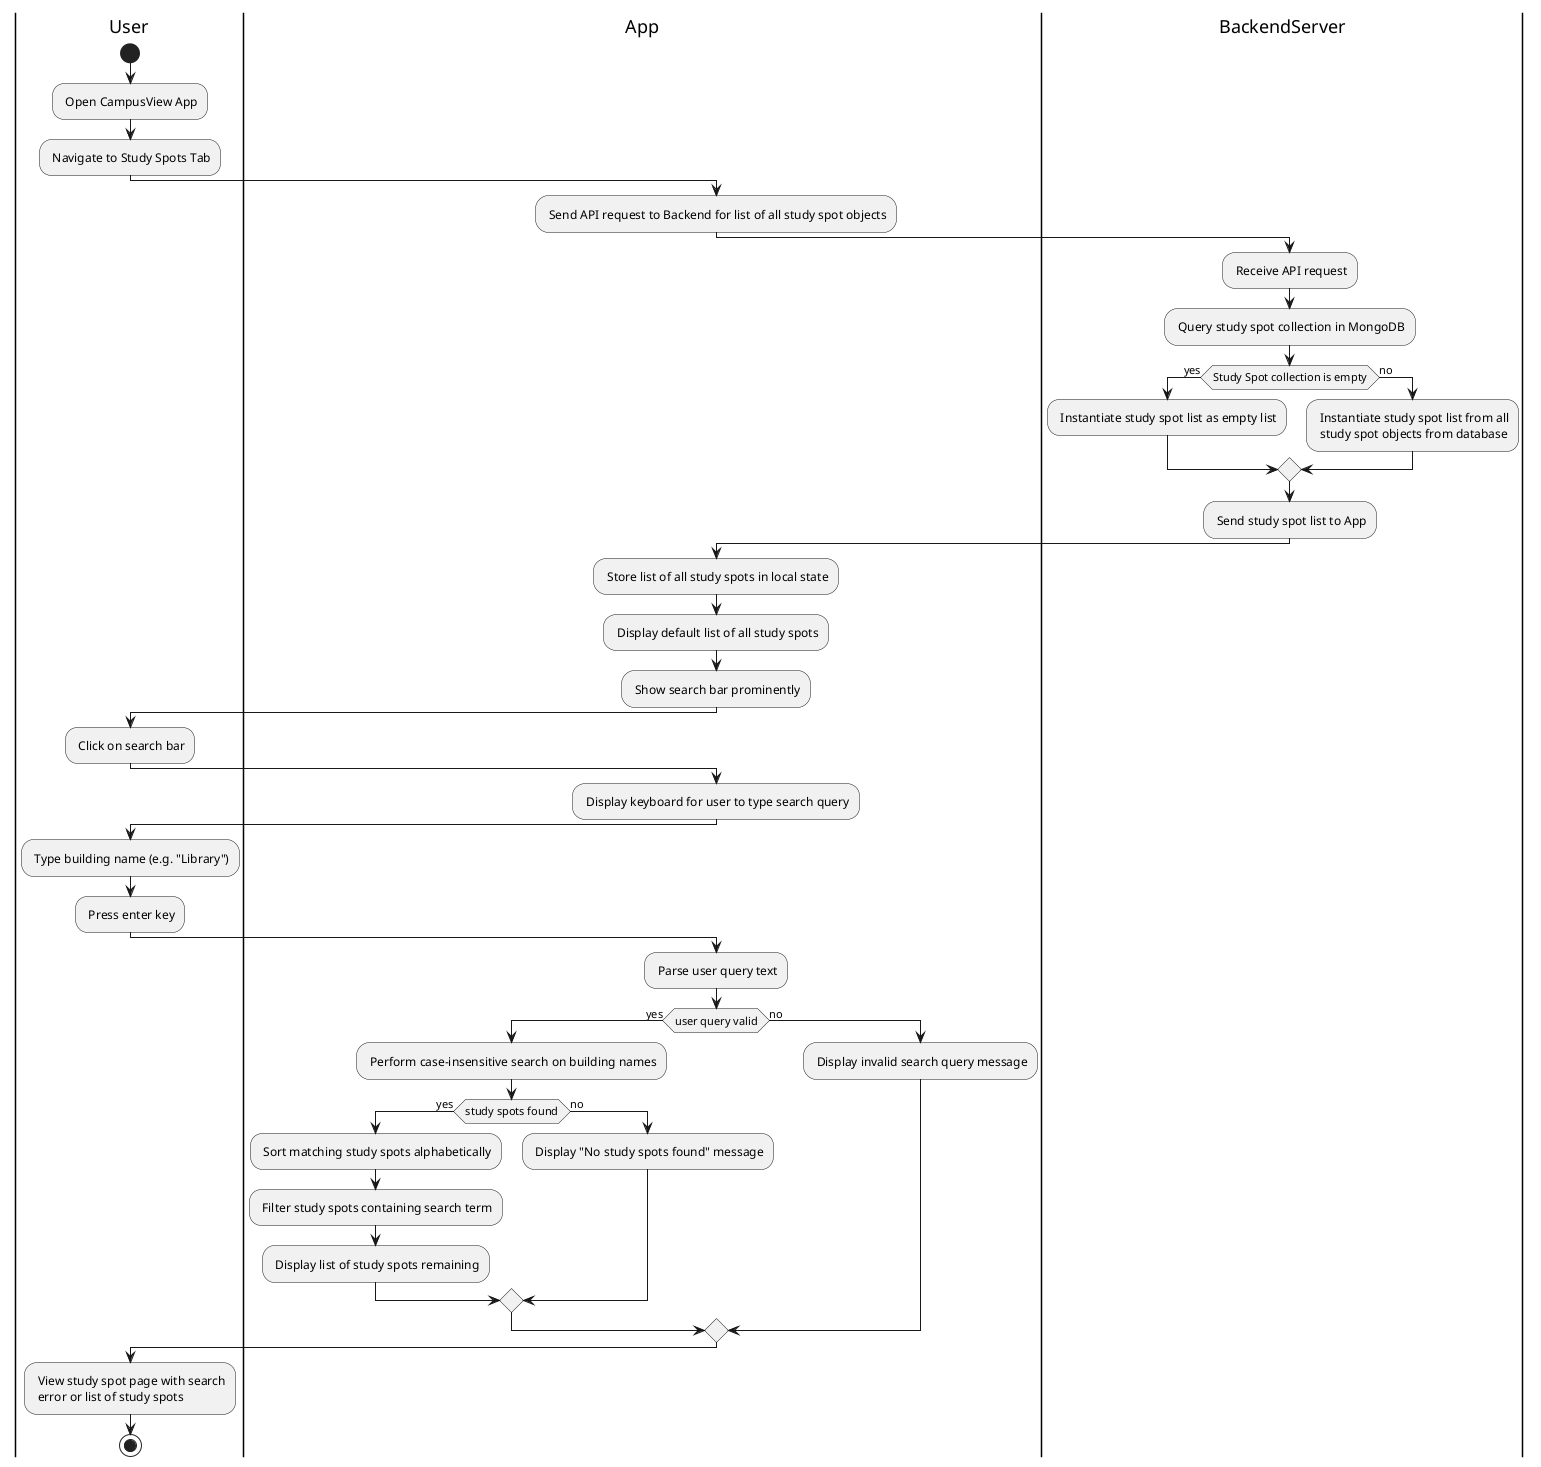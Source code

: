 @startuml search_study_spot

|User|
start
: Open CampusView App;
: Navigate to Study Spots Tab;

|App|
: Send API request to Backend for list of all study spot objects;

|BackendServer|
: Receive API request;
: Query study spot collection in MongoDB;
if (Study Spot collection is empty) then (yes)
    : Instantiate study spot list as empty list;
else (no)
    : Instantiate study spot list from all\n study spot objects from database;
endif
: Send study spot list to App;

|App|
: Store list of all study spots in local state;
: Display default list of all study spots;
: Show search bar prominently;

|User|
: Click on search bar;

|App|
: Display keyboard for user to type search query;

|User|
: Type building name (e.g. "Library");
: Press enter key;

|App|
: Parse user query text;
if (user query valid) then (yes)
    : Perform case-insensitive search on building names;
    if (study spots found) then (yes)
        : Sort matching study spots alphabetically;
        : Filter study spots containing search term;
        : Display list of study spots remaining;
    else (no)
        : Display "No study spots found" message;
    endif
else (no)
    : Display invalid search query message;
endif

|User|
: View study spot page with search\n error or list of study spots;

stop

@enduml